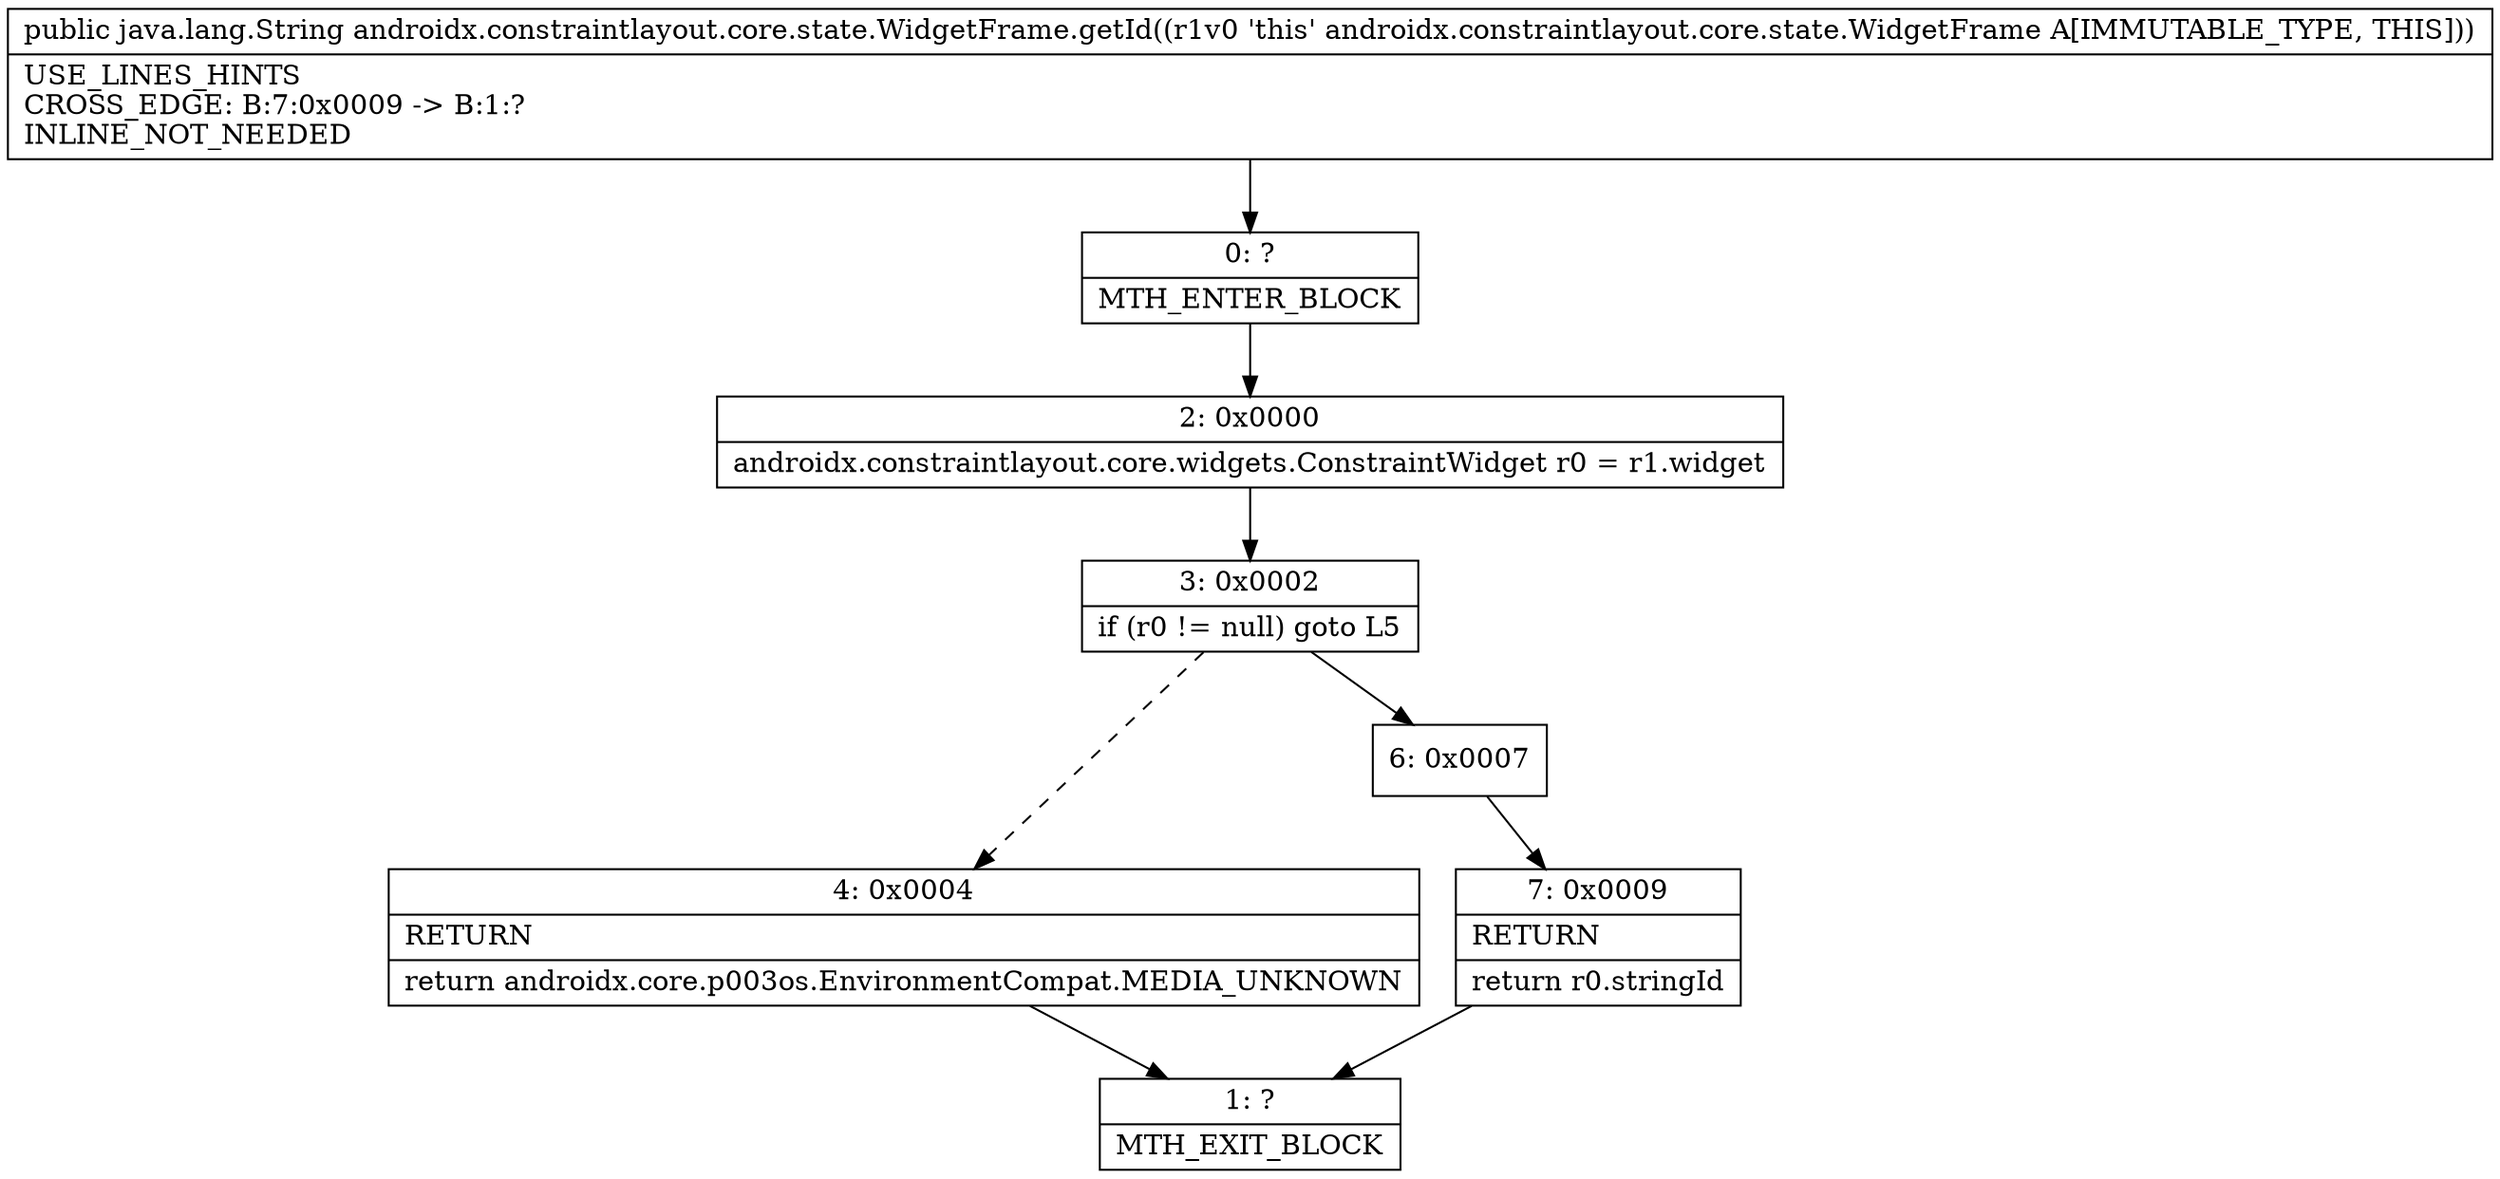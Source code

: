 digraph "CFG forandroidx.constraintlayout.core.state.WidgetFrame.getId()Ljava\/lang\/String;" {
Node_0 [shape=record,label="{0\:\ ?|MTH_ENTER_BLOCK\l}"];
Node_2 [shape=record,label="{2\:\ 0x0000|androidx.constraintlayout.core.widgets.ConstraintWidget r0 = r1.widget\l}"];
Node_3 [shape=record,label="{3\:\ 0x0002|if (r0 != null) goto L5\l}"];
Node_4 [shape=record,label="{4\:\ 0x0004|RETURN\l|return androidx.core.p003os.EnvironmentCompat.MEDIA_UNKNOWN\l}"];
Node_1 [shape=record,label="{1\:\ ?|MTH_EXIT_BLOCK\l}"];
Node_6 [shape=record,label="{6\:\ 0x0007}"];
Node_7 [shape=record,label="{7\:\ 0x0009|RETURN\l|return r0.stringId\l}"];
MethodNode[shape=record,label="{public java.lang.String androidx.constraintlayout.core.state.WidgetFrame.getId((r1v0 'this' androidx.constraintlayout.core.state.WidgetFrame A[IMMUTABLE_TYPE, THIS]))  | USE_LINES_HINTS\lCROSS_EDGE: B:7:0x0009 \-\> B:1:?\lINLINE_NOT_NEEDED\l}"];
MethodNode -> Node_0;Node_0 -> Node_2;
Node_2 -> Node_3;
Node_3 -> Node_4[style=dashed];
Node_3 -> Node_6;
Node_4 -> Node_1;
Node_6 -> Node_7;
Node_7 -> Node_1;
}

